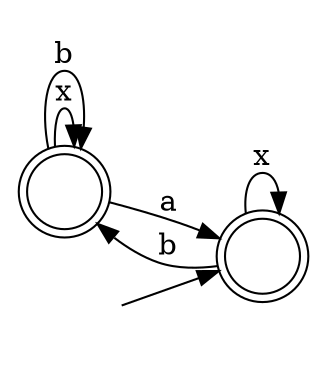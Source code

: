 digraph Automaton {
  rankdir = LR;
  0 [shape=doublecircle,label=""];
  0 -> 1 [label="a"]
  0 -> 0 [label="x"]
  0 -> 0 [label="b"]
  1 [shape=doublecircle,label=""];
  initial [shape=plaintext,label=""];
  initial -> 1
  1 -> 1 [label="x"]
  1 -> 0 [label="b"]
}
